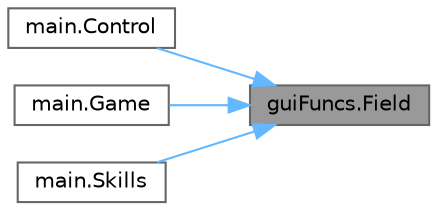 digraph "guiFuncs.Field"
{
 // LATEX_PDF_SIZE
  bgcolor="transparent";
  edge [fontname=Helvetica,fontsize=10,labelfontname=Helvetica,labelfontsize=10];
  node [fontname=Helvetica,fontsize=10,shape=box,height=0.2,width=0.4];
  rankdir="RL";
  Node1 [label="guiFuncs.Field",height=0.2,width=0.4,color="gray40", fillcolor="grey60", style="filled", fontcolor="black",tooltip="DRAW FIELD ############."];
  Node1 -> Node2 [dir="back",color="steelblue1",style="solid"];
  Node2 [label="main.Control",height=0.2,width=0.4,color="grey40", fillcolor="white", style="filled",URL="$namespacemain.html#a325cc702e67c2a06467dde86a21bcb62",tooltip=" "];
  Node1 -> Node3 [dir="back",color="steelblue1",style="solid"];
  Node3 [label="main.Game",height=0.2,width=0.4,color="grey40", fillcolor="white", style="filled",URL="$namespacemain.html#a335a73e0fba2f4cf13fb9af83da60a28",tooltip=" "];
  Node1 -> Node4 [dir="back",color="steelblue1",style="solid"];
  Node4 [label="main.Skills",height=0.2,width=0.4,color="grey40", fillcolor="white", style="filled",URL="$namespacemain.html#ae0492cec70412395706473cd4704fdc7",tooltip=" "];
}
